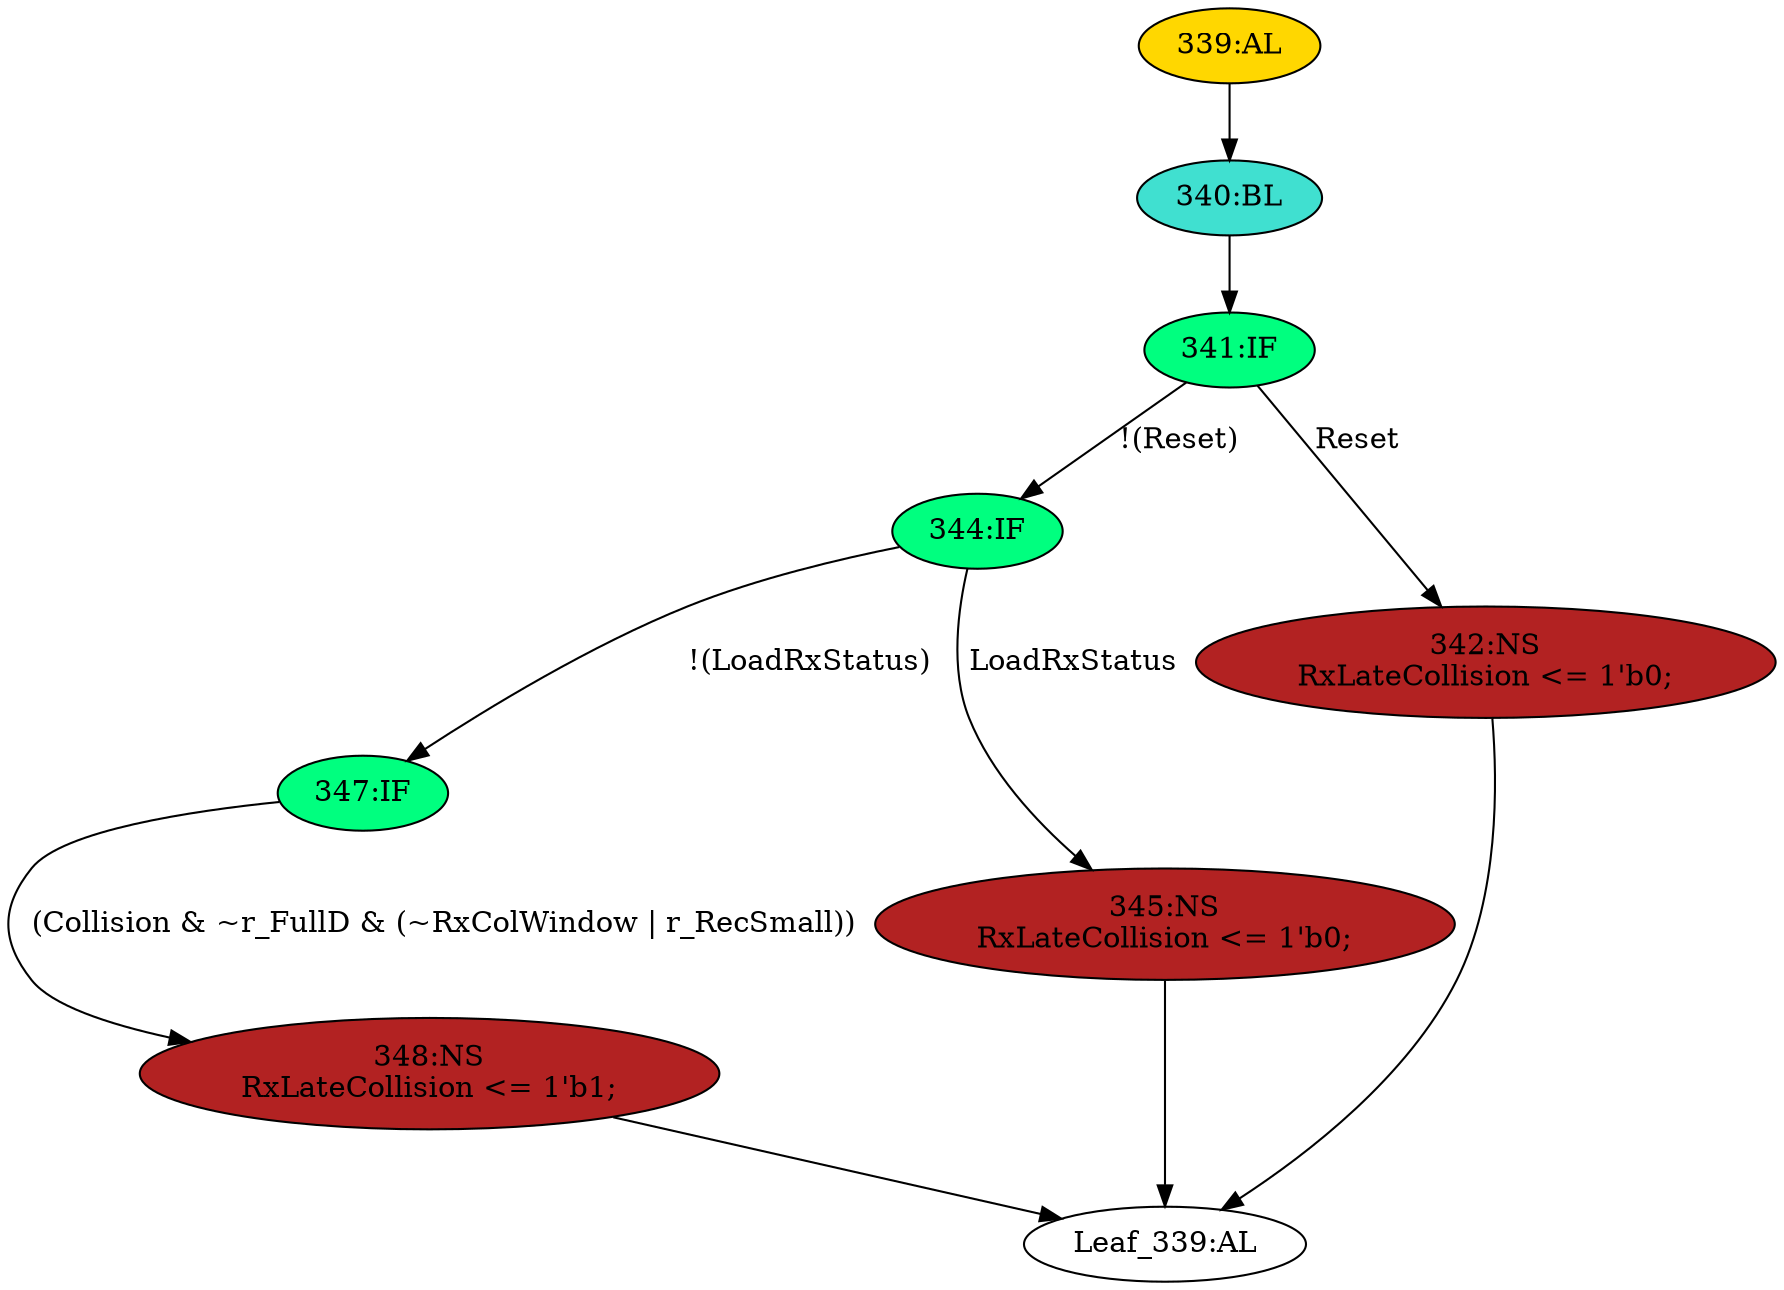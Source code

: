 strict digraph "" {
	node [label="\N"];
	"344:IF"	 [ast="<pyverilog.vparser.ast.IfStatement object at 0x7f7882385150>",
		fillcolor=springgreen,
		label="344:IF",
		statements="[]",
		style=filled,
		typ=IfStatement];
	"347:IF"	 [ast="<pyverilog.vparser.ast.IfStatement object at 0x7f7882385190>",
		fillcolor=springgreen,
		label="347:IF",
		statements="[]",
		style=filled,
		typ=IfStatement];
	"344:IF" -> "347:IF"	 [cond="['LoadRxStatus']",
		label="!(LoadRxStatus)",
		lineno=344];
	"345:NS"	 [ast="<pyverilog.vparser.ast.NonblockingSubstitution object at 0x7f7882385590>",
		fillcolor=firebrick,
		label="345:NS
RxLateCollision <= 1'b0;",
		statements="[<pyverilog.vparser.ast.NonblockingSubstitution object at 0x7f7882385590>]",
		style=filled,
		typ=NonblockingSubstitution];
	"344:IF" -> "345:NS"	 [cond="['LoadRxStatus']",
		label=LoadRxStatus,
		lineno=344];
	"341:IF"	 [ast="<pyverilog.vparser.ast.IfStatement object at 0x7f7882385790>",
		fillcolor=springgreen,
		label="341:IF",
		statements="[]",
		style=filled,
		typ=IfStatement];
	"341:IF" -> "344:IF"	 [cond="['Reset']",
		label="!(Reset)",
		lineno=341];
	"342:NS"	 [ast="<pyverilog.vparser.ast.NonblockingSubstitution object at 0x7f78823857d0>",
		fillcolor=firebrick,
		label="342:NS
RxLateCollision <= 1'b0;",
		statements="[<pyverilog.vparser.ast.NonblockingSubstitution object at 0x7f78823857d0>]",
		style=filled,
		typ=NonblockingSubstitution];
	"341:IF" -> "342:NS"	 [cond="['Reset']",
		label=Reset,
		lineno=341];
	"348:NS"	 [ast="<pyverilog.vparser.ast.NonblockingSubstitution object at 0x7f78823851d0>",
		fillcolor=firebrick,
		label="348:NS
RxLateCollision <= 1'b1;",
		statements="[<pyverilog.vparser.ast.NonblockingSubstitution object at 0x7f78823851d0>]",
		style=filled,
		typ=NonblockingSubstitution];
	"Leaf_339:AL"	 [def_var="['RxLateCollision']",
		label="Leaf_339:AL"];
	"348:NS" -> "Leaf_339:AL"	 [cond="[]",
		lineno=None];
	"347:IF" -> "348:NS"	 [cond="['Collision', 'r_FullD', 'RxColWindow', 'r_RecSmall']",
		label="(Collision & ~r_FullD & (~RxColWindow | r_RecSmall))",
		lineno=347];
	"345:NS" -> "Leaf_339:AL"	 [cond="[]",
		lineno=None];
	"339:AL"	 [ast="<pyverilog.vparser.ast.Always object at 0x7f7882385990>",
		clk_sens=True,
		fillcolor=gold,
		label="339:AL",
		sens="['MRxClk', 'Reset']",
		statements="[]",
		style=filled,
		typ=Always,
		use_var="['Reset', 'LoadRxStatus', 'RxColWindow', 'Collision', 'r_RecSmall', 'r_FullD']"];
	"340:BL"	 [ast="<pyverilog.vparser.ast.Block object at 0x7f7882385b10>",
		fillcolor=turquoise,
		label="340:BL",
		statements="[]",
		style=filled,
		typ=Block];
	"339:AL" -> "340:BL"	 [cond="[]",
		lineno=None];
	"342:NS" -> "Leaf_339:AL"	 [cond="[]",
		lineno=None];
	"340:BL" -> "341:IF"	 [cond="[]",
		lineno=None];
}
